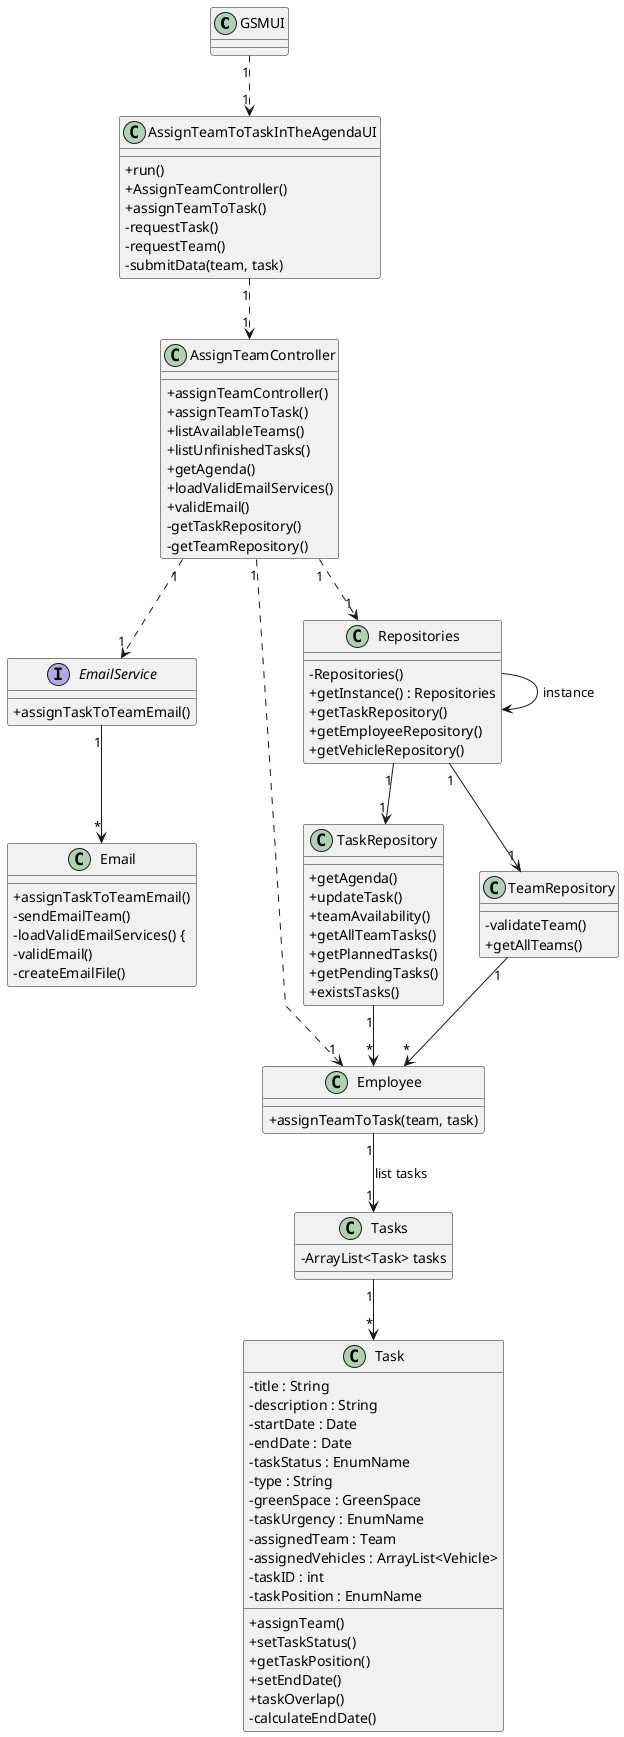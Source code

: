 @startuml
'skinparam monochrome true
skinparam packageStyle rectangle
skinparam shadowing false
skinparam linetype polyline
'skinparam linetype orto

skinparam classAttributeIconSize 0

'left to right direction

class GSMUI{
}

class AssignTeamToTaskInTheAgendaUI{
+run()
+AssignTeamController()
+assignTeamToTask()
-requestTask()
-requestTeam()
-submitData(team, task)
}

class AssignTeamController{
+assignTeamController()
+assignTeamToTask()
+listAvailableTeams()
+listUnfinishedTasks()
+getAgenda()
+loadValidEmailServices()
+validEmail()
-getTaskRepository()
-getTeamRepository()
}

interface EmailService{
+assignTaskToTeamEmail()
}

class Email {
+assignTaskToTeamEmail()
-sendEmailTeam()
-loadValidEmailServices() {
-validEmail()
-createEmailFile()
}

class Employee {
+assignTeamToTask(team, task)
}

class Task{
-title : String
-description : String
-startDate : Date
-endDate : Date
-taskStatus : EnumName
-type : String
-greenSpace : GreenSpace
-taskUrgency : EnumName
-assignedTeam : Team
-assignedVehicles : ArrayList<Vehicle>
-taskID : int
-taskPosition : EnumName

+assignTeam()
+setTaskStatus()
+getTaskPosition()
+setEndDate()
+taskOverlap()
-calculateEndDate()

}

class TaskRepository {
+getAgenda()
+updateTask()
+teamAvailability()
+getAllTeamTasks()
+getPlannedTasks()
+getPendingTasks()
+existsTasks()
}

class TeamRepository{
-validateTeam()
+getAllTeams()
}

class Repositories {
    - Repositories()
    + getInstance() : Repositories
    + getTaskRepository()
    + getEmployeeRepository()
    + getVehicleRepository()

}

class Tasks {
-ArrayList<Task> tasks
}



GSMUI "1" ..> "1" AssignTeamToTaskInTheAgendaUI

Repositories --> Repositories : instance


AssignTeamToTaskInTheAgendaUI "1" ..> "1" AssignTeamController

AssignTeamController "1" ..> "1" Repositories


Repositories "1"--> "1" TaskRepository
Repositories "1"--> "1" TeamRepository

TaskRepository "1"--> "*" Employee
TeamRepository "1"--> "*" Employee




AssignTeamController "1" ..> "1" Employee
AssignTeamController "1" ..> "1" EmailService
EmailService "1" --> "*" Email

Employee "1" --> "1" Tasks : list tasks
Tasks "1" --> "*" Task


@enduml